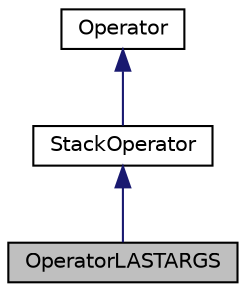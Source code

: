 digraph "OperatorLASTARGS"
{
  edge [fontname="Helvetica",fontsize="10",labelfontname="Helvetica",labelfontsize="10"];
  node [fontname="Helvetica",fontsize="10",shape=record];
  Node1 [label="OperatorLASTARGS",height=0.2,width=0.4,color="black", fillcolor="grey75", style="filled", fontcolor="black"];
  Node2 -> Node1 [dir="back",color="midnightblue",fontsize="10",style="solid",fontname="Helvetica"];
  Node2 [label="StackOperator",height=0.2,width=0.4,color="black", fillcolor="white", style="filled",URL="$class_stack_operator.html"];
  Node3 -> Node2 [dir="back",color="midnightblue",fontsize="10",style="solid",fontname="Helvetica"];
  Node3 [label="Operator",height=0.2,width=0.4,color="black", fillcolor="white", style="filled",URL="$class_operator.html"];
}
